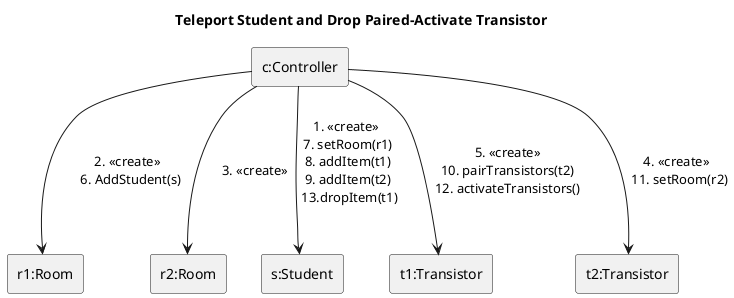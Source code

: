 @startuml ser
title  Teleport Student and Drop Paired-Activate Transistor

skinparam linestyle ortho
rectangle "c:Controller" as c
rectangle "r1:Room" as r1
rectangle "r2:Room" as r2
rectangle "s:Student" as s

rectangle "t1:Transistor" as t1
rectangle "t2:Transistor" as t2
'rectangle "t3:Transistor" as t3
c --> s: 1. <<create>> \n 7. setRoom(r1) \n 8. addItem(t1) \n 9. addItem(t2) \n 13.dropItem(t1)\n
' s --> t2: 13.1. dropItem(s)
' t2 --> s: 13.1.1. removeItem(t2)
' t2 --> r1: 13.1.2. addItem(t2)
' t2 --> t2: 13.1.3. teleport(s)
c --> r1: 2. <<create>> \n 6. AddStudent(s)  
c --> r2: 3. <<create>>
c --> t1: 5. <<create>>\n10. pairTransistors(t2)\n12. activateTransistors()
c --> t2: 4. <<create>> \n 11. setRoom(r2)




't1 --> t2: 12.1 setPair(t1)



@enduml